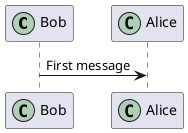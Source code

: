 @startuml

participant Bob << (C,#ADD1B2) >>
participant Alice << (C,#ADD1B2) >>

Bob->Alice: First message

@enduml